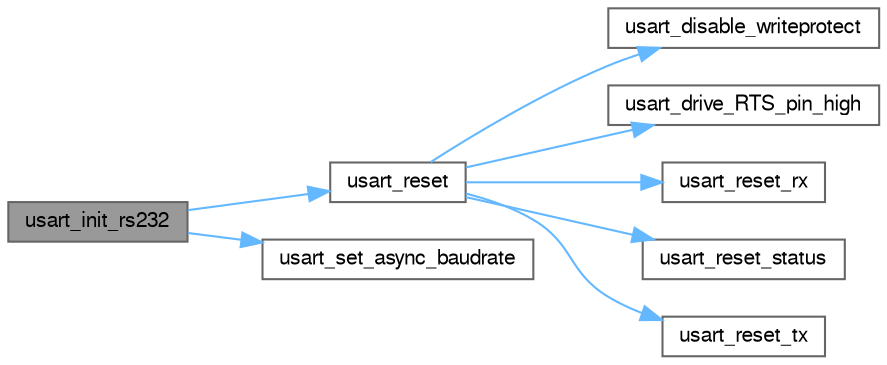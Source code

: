 digraph "usart_init_rs232"
{
 // LATEX_PDF_SIZE
  bgcolor="transparent";
  edge [fontname=FreeSans,fontsize=10,labelfontname=FreeSans,labelfontsize=10];
  node [fontname=FreeSans,fontsize=10,shape=box,height=0.2,width=0.4];
  rankdir="LR";
  Node1 [label="usart_init_rs232",height=0.2,width=0.4,color="gray40", fillcolor="grey60", style="filled", fontcolor="black",tooltip="Configure USART to work in RS232 mode."];
  Node1 -> Node2 [color="steelblue1",style="solid"];
  Node2 [label="usart_reset",height=0.2,width=0.4,color="grey40", fillcolor="white", style="filled",URL="$group__sam__drivers__usart__group.html#ga6cb84f0297ddca62d4077f616efa5c5b",tooltip="Reset the USART and disable TX and RX."];
  Node2 -> Node3 [color="steelblue1",style="solid"];
  Node3 [label="usart_disable_writeprotect",height=0.2,width=0.4,color="grey40", fillcolor="white", style="filled",URL="$group__sam__drivers__usart__group.html#gabdf1b8bf1b4da95d3a314c4916799e88",tooltip="Disable write protect of USART registers."];
  Node2 -> Node4 [color="steelblue1",style="solid"];
  Node4 [label="usart_drive_RTS_pin_high",height=0.2,width=0.4,color="grey40", fillcolor="white", style="filled",URL="$group__sam__drivers__usart__group.html#ga930438dce6fbe82394c706b775cf2f0a",tooltip="Drive the pin RTS to 1."];
  Node2 -> Node5 [color="steelblue1",style="solid"];
  Node5 [label="usart_reset_rx",height=0.2,width=0.4,color="grey40", fillcolor="white", style="filled",URL="$group__sam__drivers__usart__group.html#ga86ad3a57b19fb497ef2271d6dc87c359",tooltip="Immediately stop and disable USART receiver."];
  Node2 -> Node6 [color="steelblue1",style="solid"];
  Node6 [label="usart_reset_status",height=0.2,width=0.4,color="grey40", fillcolor="white", style="filled",URL="$group__sam__drivers__usart__group.html#ga4e19efeb524c1fba4b962e72283dcc11",tooltip="Reset status bits (PARE, OVER, MANERR, UNRE and PXBRK in US_CSR)."];
  Node2 -> Node7 [color="steelblue1",style="solid"];
  Node7 [label="usart_reset_tx",height=0.2,width=0.4,color="grey40", fillcolor="white", style="filled",URL="$group__sam__drivers__usart__group.html#ga123b84a0d5be1cbf1a3c5bac4af3d27d",tooltip="Immediately stop and disable USART transmitter."];
  Node1 -> Node8 [color="steelblue1",style="solid"];
  Node8 [label="usart_set_async_baudrate",height=0.2,width=0.4,color="grey40", fillcolor="white", style="filled",URL="$group__sam__drivers__usart__group.html#gaafe097c01c082b270c1057722d524f5b",tooltip="Calculate a clock divider(CD) and a fractional part (FP) for the USART asynchronous modes to generate..."];
}
